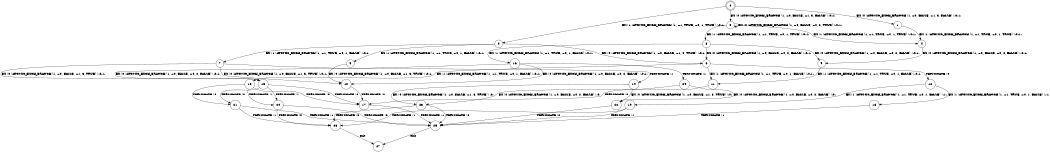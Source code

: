 digraph BCG {
size = "7, 10.5";
center = TRUE;
node [shape = circle];
0 [peripheries = 2];
0 -> 1 [label = "EX !0 !ATOMIC_EXCH_BRANCH (1, +0, FALSE, +1, 3, FALSE) !:0:1:"];
0 -> 2 [label = "EX !1 !ATOMIC_EXCH_BRANCH (1, +1, TRUE, +0, 1, TRUE) !:0:1:"];
0 -> 3 [label = "EX !0 !ATOMIC_EXCH_BRANCH (1, +0, FALSE, +1, 3, FALSE) !:0:1:"];
1 -> 4 [label = "EX !1 !ATOMIC_EXCH_BRANCH (1, +1, TRUE, +0, 1, TRUE) !:0:1:"];
2 -> 5 [label = "EX !1 !ATOMIC_EXCH_BRANCH (1, +1, TRUE, +0, 1, FALSE) !:0:1:"];
2 -> 6 [label = "EX !0 !ATOMIC_EXCH_BRANCH (1, +0, FALSE, +1, 3, TRUE) !:0:1:"];
2 -> 7 [label = "EX !1 !ATOMIC_EXCH_BRANCH (1, +1, TRUE, +0, 1, FALSE) !:0:1:"];
3 -> 4 [label = "EX !1 !ATOMIC_EXCH_BRANCH (1, +1, TRUE, +0, 1, TRUE) !:0:1:"];
3 -> 8 [label = "EX !1 !ATOMIC_EXCH_BRANCH (1, +1, TRUE, +0, 1, TRUE) !:0:1:"];
3 -> 3 [label = "EX !0 !ATOMIC_EXCH_BRANCH (1, +0, FALSE, +0, 2, TRUE) !:0:1:"];
4 -> 9 [label = "EX !0 !ATOMIC_EXCH_BRANCH (1, +0, FALSE, +0, 2, FALSE) !:0:1:"];
5 -> 10 [label = "EX !0 !ATOMIC_EXCH_BRANCH (1, +0, FALSE, +1, 3, TRUE) !:0:1:"];
6 -> 11 [label = "EX !1 !ATOMIC_EXCH_BRANCH (1, +1, TRUE, +0, 1, FALSE) !:0:1:"];
6 -> 12 [label = "TERMINATE !0"];
6 -> 13 [label = "EX !1 !ATOMIC_EXCH_BRANCH (1, +1, TRUE, +0, 1, FALSE) !:0:1:"];
7 -> 10 [label = "EX !0 !ATOMIC_EXCH_BRANCH (1, +0, FALSE, +1, 3, TRUE) !:0:1:"];
7 -> 14 [label = "TERMINATE !1"];
7 -> 15 [label = "EX !0 !ATOMIC_EXCH_BRANCH (1, +0, FALSE, +1, 3, TRUE) !:0:1:"];
8 -> 9 [label = "EX !0 !ATOMIC_EXCH_BRANCH (1, +0, FALSE, +0, 2, FALSE) !:0:1:"];
8 -> 16 [label = "EX !1 !ATOMIC_EXCH_BRANCH (1, +1, TRUE, +0, 1, FALSE) !:0:1:"];
8 -> 6 [label = "EX !0 !ATOMIC_EXCH_BRANCH (1, +0, FALSE, +0, 2, FALSE) !:0:1:"];
9 -> 11 [label = "EX !1 !ATOMIC_EXCH_BRANCH (1, +1, TRUE, +0, 1, FALSE) !:0:1:"];
10 -> 17 [label = "TERMINATE !0"];
11 -> 17 [label = "TERMINATE !0"];
12 -> 18 [label = "EX !1 !ATOMIC_EXCH_BRANCH (1, +1, TRUE, +0, 1, FALSE) !:1:"];
12 -> 19 [label = "EX !1 !ATOMIC_EXCH_BRANCH (1, +1, TRUE, +0, 1, FALSE) !:1:"];
13 -> 17 [label = "TERMINATE !0"];
13 -> 20 [label = "TERMINATE !1"];
13 -> 21 [label = "TERMINATE !0"];
14 -> 22 [label = "EX !0 !ATOMIC_EXCH_BRANCH (1, +0, FALSE, +1, 3, TRUE) !:0:"];
14 -> 23 [label = "EX !0 !ATOMIC_EXCH_BRANCH (1, +0, FALSE, +1, 3, TRUE) !:0:"];
15 -> 17 [label = "TERMINATE !0"];
15 -> 20 [label = "TERMINATE !1"];
15 -> 21 [label = "TERMINATE !0"];
16 -> 10 [label = "EX !0 !ATOMIC_EXCH_BRANCH (1, +0, FALSE, +0, 2, FALSE) !:0:1:"];
16 -> 24 [label = "TERMINATE !1"];
16 -> 15 [label = "EX !0 !ATOMIC_EXCH_BRANCH (1, +0, FALSE, +0, 2, FALSE) !:0:1:"];
17 -> 25 [label = "TERMINATE !1"];
18 -> 25 [label = "TERMINATE !1"];
19 -> 25 [label = "TERMINATE !1"];
19 -> 26 [label = "TERMINATE !1"];
20 -> 25 [label = "TERMINATE !0"];
20 -> 26 [label = "TERMINATE !0"];
21 -> 25 [label = "TERMINATE !1"];
21 -> 26 [label = "TERMINATE !1"];
22 -> 25 [label = "TERMINATE !0"];
23 -> 25 [label = "TERMINATE !0"];
23 -> 26 [label = "TERMINATE !0"];
24 -> 22 [label = "EX !0 !ATOMIC_EXCH_BRANCH (1, +0, FALSE, +0, 2, FALSE) !:0:"];
24 -> 23 [label = "EX !0 !ATOMIC_EXCH_BRANCH (1, +0, FALSE, +0, 2, FALSE) !:0:"];
25 -> 27 [label = "exit"];
26 -> 27 [label = "exit"];
}
